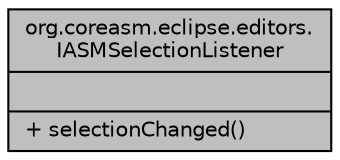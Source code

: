 digraph "org.coreasm.eclipse.editors.IASMSelectionListener"
{
  bgcolor="transparent";
  edge [fontname="Helvetica",fontsize="10",labelfontname="Helvetica",labelfontsize="10"];
  node [fontname="Helvetica",fontsize="10",shape=record];
  Node1 [label="{org.coreasm.eclipse.editors.\lIASMSelectionListener\n||+ selectionChanged()\l}",height=0.2,width=0.4,color="black", fillcolor="grey75", style="filled" fontcolor="black"];
}
